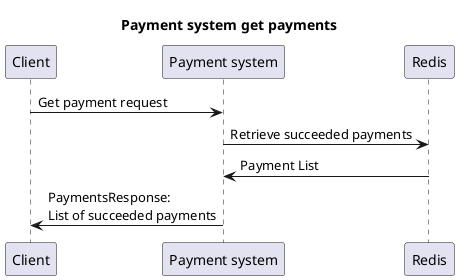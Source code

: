 @startuml
title Payment system get payments

Client -> "Payment system": Get payment request
"Payment system" -> "Redis": Retrieve succeeded payments
"Redis" -> "Payment system": Payment List
"Payment system" -> Client: PaymentsResponse: \nList of succeeded payments
@enduml

